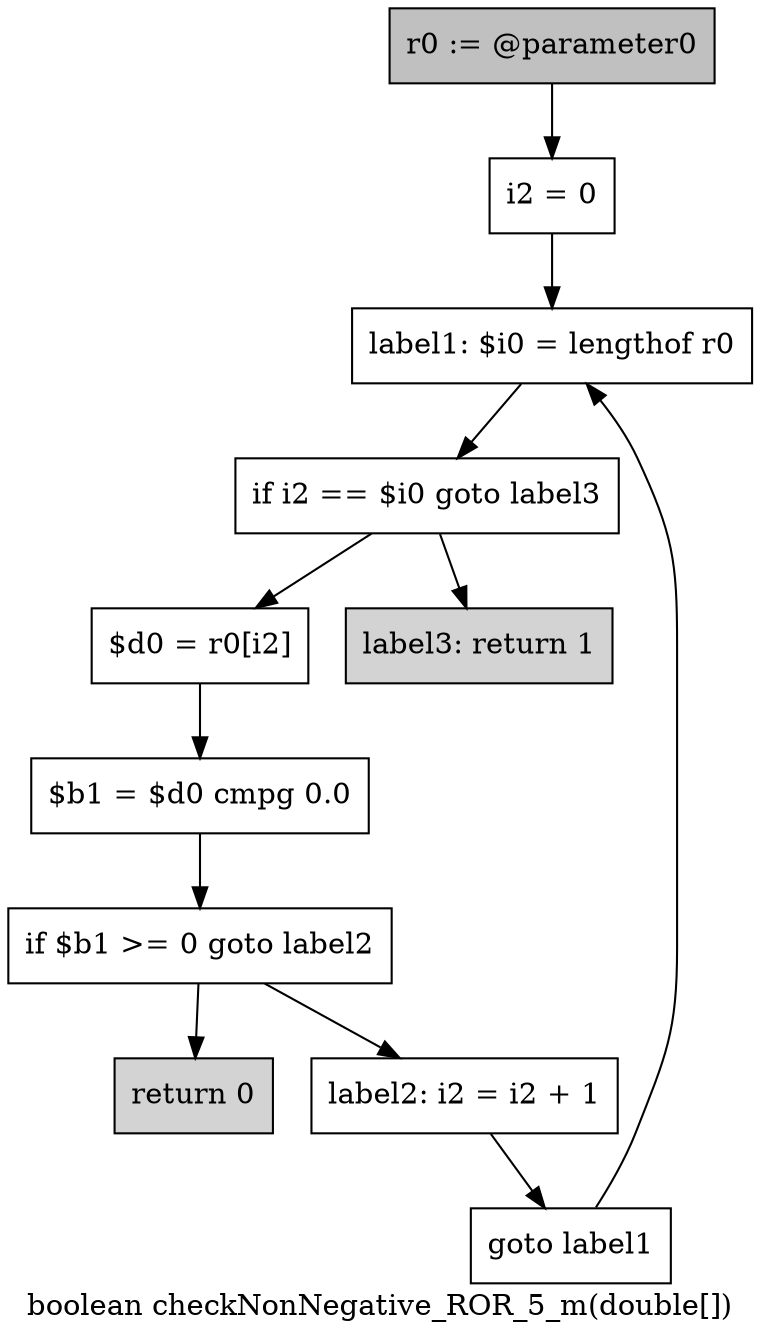 digraph "boolean checkNonNegative_ROR_5_m(double[])" {
    label="boolean checkNonNegative_ROR_5_m(double[])";
    node [shape=box];
    "0" [style=filled,fillcolor=gray,label="r0 := @parameter0",];
    "1" [label="i2 = 0",];
    "0"->"1";
    "2" [label="label1: $i0 = lengthof r0",];
    "1"->"2";
    "3" [label="if i2 == $i0 goto label3",];
    "2"->"3";
    "4" [label="$d0 = r0[i2]",];
    "3"->"4";
    "10" [style=filled,fillcolor=lightgray,label="label3: return 1",];
    "3"->"10";
    "5" [label="$b1 = $d0 cmpg 0.0",];
    "4"->"5";
    "6" [label="if $b1 >= 0 goto label2",];
    "5"->"6";
    "7" [style=filled,fillcolor=lightgray,label="return 0",];
    "6"->"7";
    "8" [label="label2: i2 = i2 + 1",];
    "6"->"8";
    "9" [label="goto label1",];
    "8"->"9";
    "9"->"2";
}
